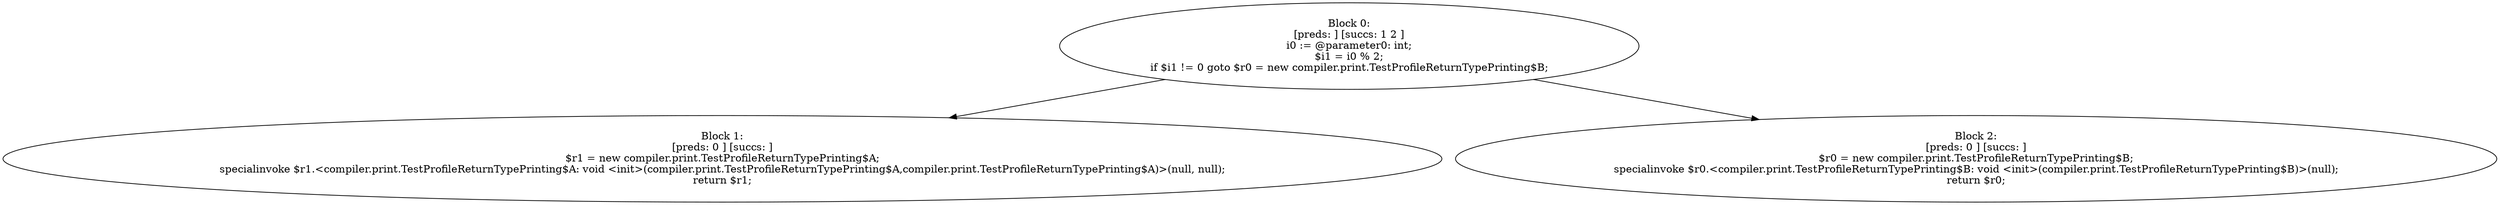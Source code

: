 digraph "unitGraph" {
    "Block 0:
[preds: ] [succs: 1 2 ]
i0 := @parameter0: int;
$i1 = i0 % 2;
if $i1 != 0 goto $r0 = new compiler.print.TestProfileReturnTypePrinting$B;
"
    "Block 1:
[preds: 0 ] [succs: ]
$r1 = new compiler.print.TestProfileReturnTypePrinting$A;
specialinvoke $r1.<compiler.print.TestProfileReturnTypePrinting$A: void <init>(compiler.print.TestProfileReturnTypePrinting$A,compiler.print.TestProfileReturnTypePrinting$A)>(null, null);
return $r1;
"
    "Block 2:
[preds: 0 ] [succs: ]
$r0 = new compiler.print.TestProfileReturnTypePrinting$B;
specialinvoke $r0.<compiler.print.TestProfileReturnTypePrinting$B: void <init>(compiler.print.TestProfileReturnTypePrinting$B)>(null);
return $r0;
"
    "Block 0:
[preds: ] [succs: 1 2 ]
i0 := @parameter0: int;
$i1 = i0 % 2;
if $i1 != 0 goto $r0 = new compiler.print.TestProfileReturnTypePrinting$B;
"->"Block 1:
[preds: 0 ] [succs: ]
$r1 = new compiler.print.TestProfileReturnTypePrinting$A;
specialinvoke $r1.<compiler.print.TestProfileReturnTypePrinting$A: void <init>(compiler.print.TestProfileReturnTypePrinting$A,compiler.print.TestProfileReturnTypePrinting$A)>(null, null);
return $r1;
";
    "Block 0:
[preds: ] [succs: 1 2 ]
i0 := @parameter0: int;
$i1 = i0 % 2;
if $i1 != 0 goto $r0 = new compiler.print.TestProfileReturnTypePrinting$B;
"->"Block 2:
[preds: 0 ] [succs: ]
$r0 = new compiler.print.TestProfileReturnTypePrinting$B;
specialinvoke $r0.<compiler.print.TestProfileReturnTypePrinting$B: void <init>(compiler.print.TestProfileReturnTypePrinting$B)>(null);
return $r0;
";
}
